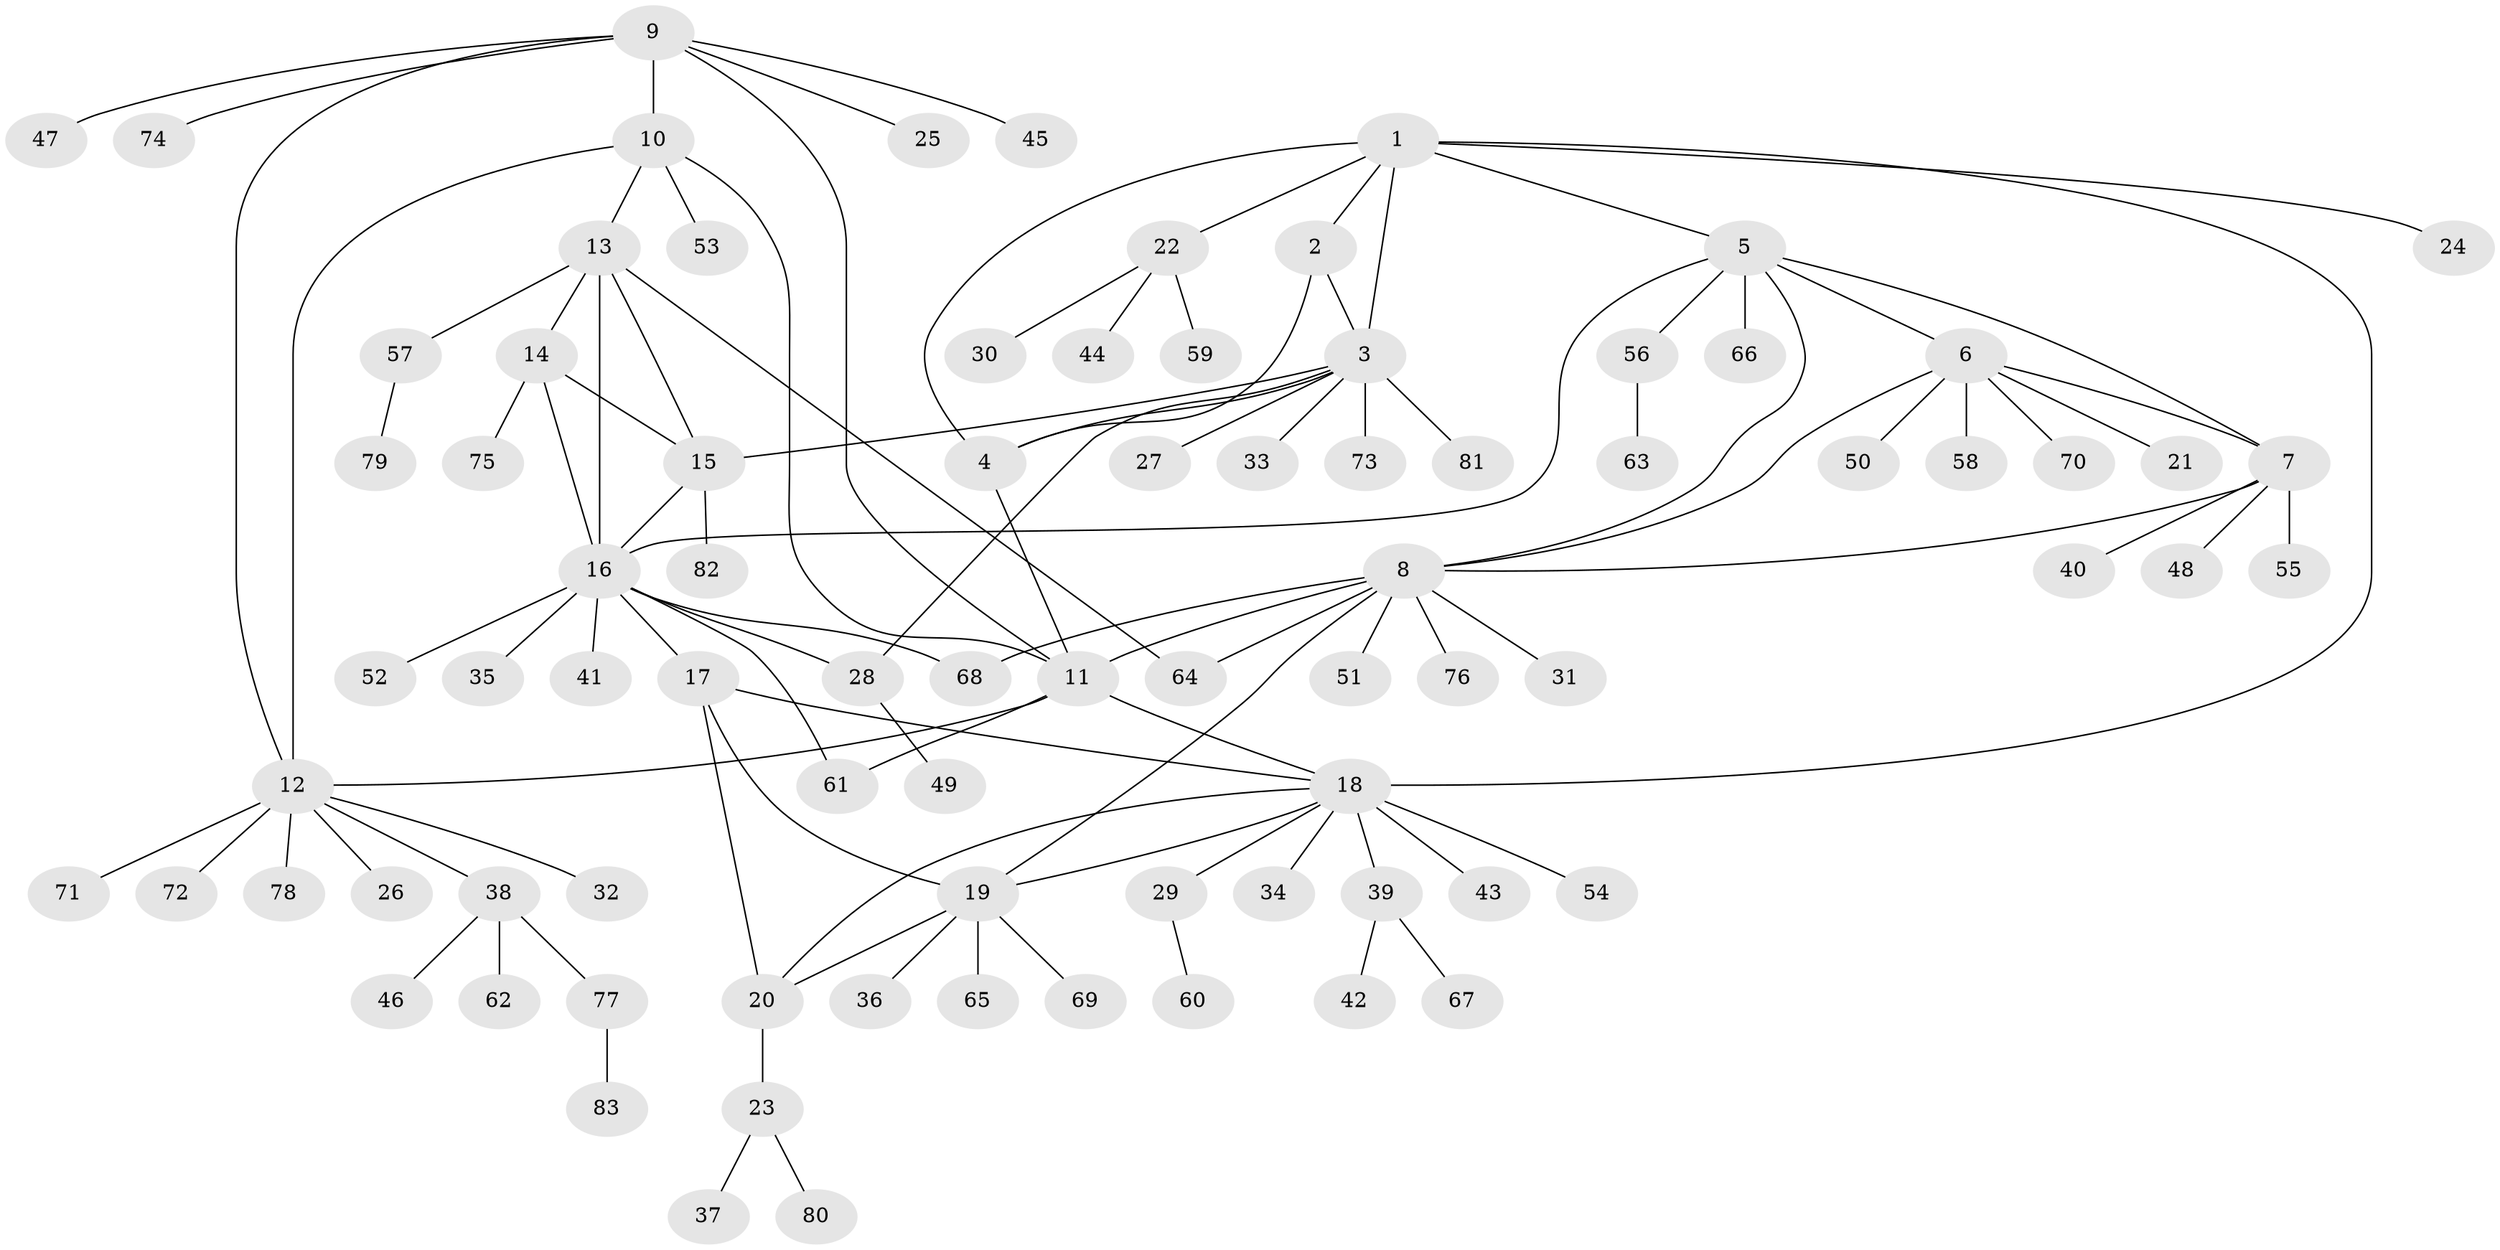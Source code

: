 // Generated by graph-tools (version 1.1) at 2025/55/03/09/25 04:55:22]
// undirected, 83 vertices, 107 edges
graph export_dot {
graph [start="1"]
  node [color=gray90,style=filled];
  1;
  2;
  3;
  4;
  5;
  6;
  7;
  8;
  9;
  10;
  11;
  12;
  13;
  14;
  15;
  16;
  17;
  18;
  19;
  20;
  21;
  22;
  23;
  24;
  25;
  26;
  27;
  28;
  29;
  30;
  31;
  32;
  33;
  34;
  35;
  36;
  37;
  38;
  39;
  40;
  41;
  42;
  43;
  44;
  45;
  46;
  47;
  48;
  49;
  50;
  51;
  52;
  53;
  54;
  55;
  56;
  57;
  58;
  59;
  60;
  61;
  62;
  63;
  64;
  65;
  66;
  67;
  68;
  69;
  70;
  71;
  72;
  73;
  74;
  75;
  76;
  77;
  78;
  79;
  80;
  81;
  82;
  83;
  1 -- 2;
  1 -- 3;
  1 -- 4;
  1 -- 5;
  1 -- 18;
  1 -- 22;
  1 -- 24;
  2 -- 3;
  2 -- 4;
  3 -- 4;
  3 -- 15;
  3 -- 27;
  3 -- 28;
  3 -- 33;
  3 -- 73;
  3 -- 81;
  4 -- 11;
  5 -- 6;
  5 -- 7;
  5 -- 8;
  5 -- 16;
  5 -- 56;
  5 -- 66;
  6 -- 7;
  6 -- 8;
  6 -- 21;
  6 -- 50;
  6 -- 58;
  6 -- 70;
  7 -- 8;
  7 -- 40;
  7 -- 48;
  7 -- 55;
  8 -- 11;
  8 -- 19;
  8 -- 31;
  8 -- 51;
  8 -- 64;
  8 -- 68;
  8 -- 76;
  9 -- 10;
  9 -- 11;
  9 -- 12;
  9 -- 25;
  9 -- 45;
  9 -- 47;
  9 -- 74;
  10 -- 11;
  10 -- 12;
  10 -- 13;
  10 -- 53;
  11 -- 12;
  11 -- 18;
  11 -- 61;
  12 -- 26;
  12 -- 32;
  12 -- 38;
  12 -- 71;
  12 -- 72;
  12 -- 78;
  13 -- 14;
  13 -- 15;
  13 -- 16;
  13 -- 57;
  13 -- 64;
  14 -- 15;
  14 -- 16;
  14 -- 75;
  15 -- 16;
  15 -- 82;
  16 -- 17;
  16 -- 28;
  16 -- 35;
  16 -- 41;
  16 -- 52;
  16 -- 61;
  16 -- 68;
  17 -- 18;
  17 -- 19;
  17 -- 20;
  18 -- 19;
  18 -- 20;
  18 -- 29;
  18 -- 34;
  18 -- 39;
  18 -- 43;
  18 -- 54;
  19 -- 20;
  19 -- 36;
  19 -- 65;
  19 -- 69;
  20 -- 23;
  22 -- 30;
  22 -- 44;
  22 -- 59;
  23 -- 37;
  23 -- 80;
  28 -- 49;
  29 -- 60;
  38 -- 46;
  38 -- 62;
  38 -- 77;
  39 -- 42;
  39 -- 67;
  56 -- 63;
  57 -- 79;
  77 -- 83;
}
